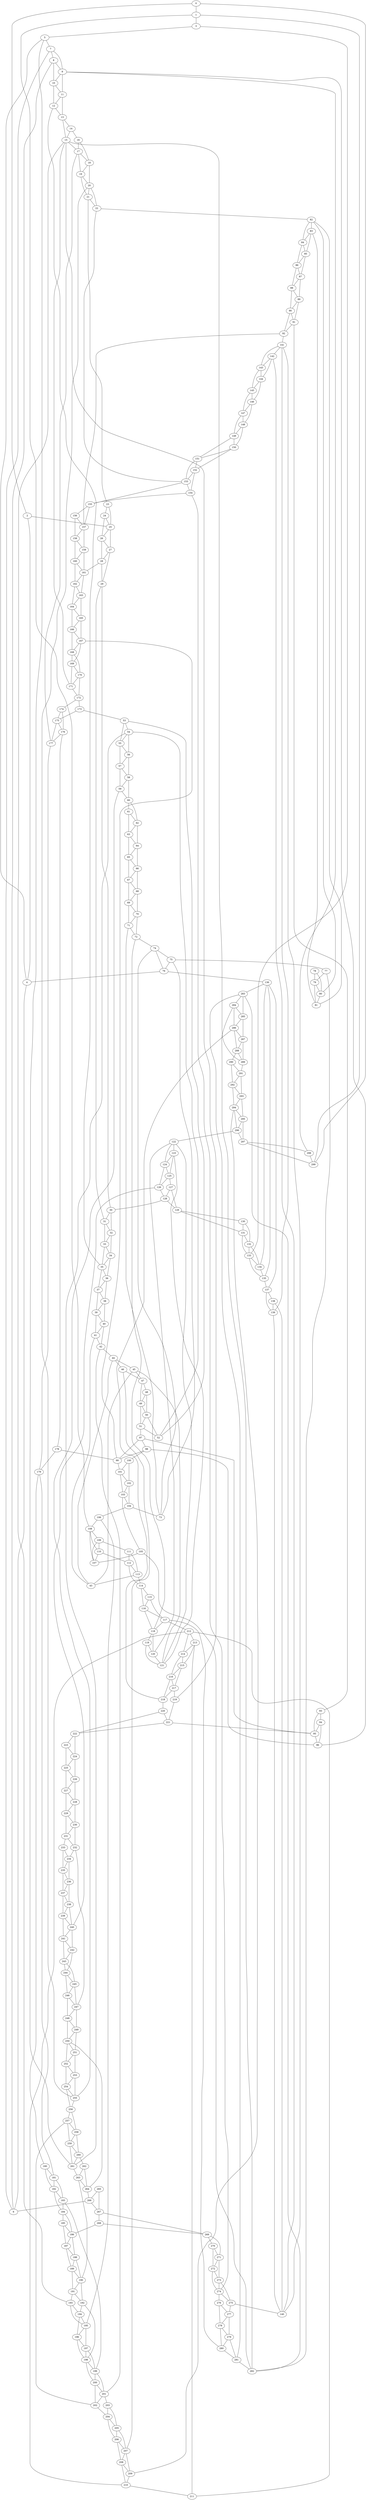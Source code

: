graph G {
0;
1;
2;
3;
4;
5;
6;
7;
8;
9;
10;
11;
12;
13;
14;
15;
16;
17;
18;
19;
20;
21;
22;
23;
24;
25;
26;
27;
28;
29;
30;
31;
32;
33;
34;
35;
36;
37;
38;
39;
40;
41;
42;
43;
44;
45;
46;
47;
48;
49;
50;
51;
52;
53;
54;
55;
56;
57;
58;
59;
60;
61;
62;
63;
64;
65;
66;
67;
68;
69;
70;
71;
72;
73;
74;
75;
76;
77;
78;
79;
80;
81;
82;
83;
84;
85;
86;
87;
88;
89;
90;
91;
92;
93;
94;
95;
96;
97;
98;
99;
100;
101;
102;
103;
104;
105;
106;
107;
108;
109;
110;
111;
112;
113;
114;
115;
116;
117;
118;
119;
120;
121;
122;
123;
124;
125;
126;
127;
128;
129;
130;
131;
132;
133;
134;
135;
136;
137;
138;
139;
140;
141;
142;
143;
144;
145;
146;
147;
148;
149;
150;
151;
152;
153;
154;
155;
156;
157;
158;
159;
160;
161;
162;
163;
164;
165;
166;
167;
168;
169;
170;
171;
172;
173;
174;
175;
176;
177;
178;
179;
180;
181;
182;
183;
184;
185;
186;
187;
188;
189;
190;
191;
192;
193;
194;
195;
196;
197;
198;
199;
200;
201;
202;
203;
204;
205;
206;
207;
208;
209;
210;
211;
212;
213;
214;
215;
216;
217;
218;
219;
220;
221;
222;
223;
224;
225;
226;
227;
228;
229;
230;
231;
232;
233;
234;
235;
236;
237;
238;
239;
240;
241;
242;
243;
244;
245;
246;
247;
248;
249;
250;
251;
252;
253;
254;
255;
256;
257;
258;
259;
260;
261;
262;
263;
264;
265;
266;
267;
268;
269;
270;
271;
272;
273;
274;
275;
276;
277;
278;
279;
280;
281;
282;
283;
284;
285;
286;
287;
288;
289;
290;
291;
292;
293;
294;
295;
296;
297;
298;
299;
0--1  [weight=1];
0--2  [weight=1];
1--3  [weight=1];
2--4  [weight=1];
3--5  [weight=1];
4--5  [weight=1];
4--6  [weight=1];
5--7  [weight=1];
6--7  [weight=1];
6--8  [weight=1];
7--8  [weight=1];
7--9  [weight=1];
8--9  [weight=1];
8--10  [weight=1];
9--10  [weight=1];
9--11  [weight=1];
10--11  [weight=1];
10--12  [weight=1];
11--12  [weight=1];
11--13  [weight=1];
12--13  [weight=1];
13--14  [weight=1];
13--15  [weight=1];
14--15  [weight=1];
14--16  [weight=1];
15--17  [weight=1];
16--17  [weight=1];
16--18  [weight=1];
17--18  [weight=1];
17--19  [weight=1];
18--19  [weight=1];
18--20  [weight=1];
19--20  [weight=1];
19--21  [weight=1];
20--21  [weight=1];
20--22  [weight=1];
21--22  [weight=1];
21--23  [weight=1];
23--24  [weight=1];
23--25  [weight=1];
24--25  [weight=1];
24--26  [weight=1];
25--26  [weight=1];
25--27  [weight=1];
26--27  [weight=1];
26--28  [weight=1];
27--28  [weight=1];
27--29  [weight=1];
28--29  [weight=1];
29--30  [weight=1];
29--31  [weight=1];
30--31  [weight=1];
30--32  [weight=1];
31--32  [weight=1];
31--33  [weight=1];
32--33  [weight=1];
32--34  [weight=1];
33--34  [weight=1];
33--35  [weight=1];
34--35  [weight=1];
34--36  [weight=1];
35--36  [weight=1];
35--37  [weight=1];
36--37  [weight=1];
36--38  [weight=1];
37--38  [weight=1];
37--39  [weight=1];
38--39  [weight=1];
38--40  [weight=1];
39--40  [weight=1];
39--41  [weight=1];
40--41  [weight=1];
40--42  [weight=1];
41--42  [weight=1];
41--43  [weight=1];
42--44  [weight=1];
43--44  [weight=1];
43--45  [weight=1];
44--45  [weight=1];
44--46  [weight=1];
45--47  [weight=1];
46--47  [weight=1];
47--48  [weight=1];
47--49  [weight=1];
48--49  [weight=1];
48--50  [weight=1];
49--50  [weight=1];
49--51  [weight=1];
50--51  [weight=1];
50--52  [weight=1];
51--52  [weight=1];
52--53  [weight=1];
52--54  [weight=1];
53--54  [weight=1];
53--55  [weight=1];
54--55  [weight=1];
54--56  [weight=1];
55--56  [weight=1];
55--57  [weight=1];
56--57  [weight=1];
56--58  [weight=1];
57--58  [weight=1];
57--59  [weight=1];
58--59  [weight=1];
58--60  [weight=1];
59--60  [weight=1];
60--61  [weight=1];
60--62  [weight=1];
61--62  [weight=1];
61--63  [weight=1];
62--63  [weight=1];
62--64  [weight=1];
63--64  [weight=1];
63--65  [weight=1];
64--65  [weight=1];
64--66  [weight=1];
65--66  [weight=1];
65--67  [weight=1];
66--67  [weight=1];
66--68  [weight=1];
67--68  [weight=1];
67--69  [weight=1];
68--69  [weight=1];
68--70  [weight=1];
69--70  [weight=1];
69--71  [weight=1];
70--71  [weight=1];
70--72  [weight=1];
71--72  [weight=1];
71--73  [weight=1];
72--74  [weight=1];
73--74  [weight=1];
73--75  [weight=1];
74--75  [weight=1];
74--76  [weight=1];
75--76  [weight=1];
75--77  [weight=1];
77--79  [weight=1];
78--79  [weight=1];
78--80  [weight=1];
79--80  [weight=1];
79--81  [weight=1];
80--81  [weight=1];
80--82  [weight=1];
81--82  [weight=1];
81--83  [weight=1];
82--83  [weight=1];
82--84  [weight=1];
83--84  [weight=1];
83--85  [weight=1];
84--85  [weight=1];
84--86  [weight=1];
85--86  [weight=1];
85--87  [weight=1];
86--87  [weight=1];
86--88  [weight=1];
87--88  [weight=1];
87--89  [weight=1];
88--89  [weight=1];
88--90  [weight=1];
89--90  [weight=1];
89--91  [weight=1];
90--91  [weight=1];
90--92  [weight=1];
91--92  [weight=1];
91--93  [weight=1];
93--94  [weight=1];
93--95  [weight=1];
94--95  [weight=1];
94--96  [weight=1];
95--96  [weight=1];
95--97  [weight=1];
96--98  [weight=1];
97--98  [weight=1];
97--99  [weight=1];
98--99  [weight=1];
98--100  [weight=1];
99--101  [weight=1];
100--101  [weight=1];
100--102  [weight=1];
101--102  [weight=1];
101--103  [weight=1];
102--103  [weight=1];
102--104  [weight=1];
103--104  [weight=1];
103--105  [weight=1];
104--106  [weight=1];
105--107  [weight=1];
106--108  [weight=1];
107--108  [weight=1];
107--109  [weight=1];
108--109  [weight=1];
108--110  [weight=1];
109--110  [weight=1];
109--111  [weight=1];
110--112  [weight=1];
111--112  [weight=1];
111--113  [weight=1];
112--113  [weight=1];
112--114  [weight=1];
113--114  [weight=1];
114--115  [weight=1];
114--116  [weight=1];
115--116  [weight=1];
115--117  [weight=1];
116--117  [weight=1];
116--118  [weight=1];
117--118  [weight=1];
118--119  [weight=1];
118--120  [weight=1];
119--120  [weight=1];
119--121  [weight=1];
120--121  [weight=1];
120--122  [weight=1];
121--122  [weight=1];
121--123  [weight=1];
122--123  [weight=1];
122--124  [weight=1];
123--124  [weight=1];
123--125  [weight=1];
124--125  [weight=1];
124--126  [weight=1];
125--126  [weight=1];
125--127  [weight=1];
126--128  [weight=1];
127--128  [weight=1];
127--129  [weight=1];
128--129  [weight=1];
129--130  [weight=1];
129--131  [weight=1];
130--131  [weight=1];
130--132  [weight=1];
131--132  [weight=1];
131--133  [weight=1];
132--133  [weight=1];
132--134  [weight=1];
133--134  [weight=1];
133--135  [weight=1];
134--135  [weight=1];
134--136  [weight=1];
135--136  [weight=1];
135--137  [weight=1];
136--137  [weight=1];
137--138  [weight=1];
137--139  [weight=1];
138--139  [weight=1];
138--140  [weight=1];
139--140  [weight=1];
139--141  [weight=1];
140--141  [weight=1];
140--142  [weight=1];
141--142  [weight=1];
141--143  [weight=1];
142--143  [weight=1];
142--144  [weight=1];
143--144  [weight=1];
143--145  [weight=1];
144--145  [weight=1];
144--146  [weight=1];
145--146  [weight=1];
145--147  [weight=1];
146--147  [weight=1];
146--148  [weight=1];
147--148  [weight=1];
147--149  [weight=1];
148--149  [weight=1];
148--150  [weight=1];
149--150  [weight=1];
149--151  [weight=1];
150--151  [weight=1];
150--152  [weight=1];
151--152  [weight=1];
151--153  [weight=1];
152--153  [weight=1];
152--154  [weight=1];
153--154  [weight=1];
153--155  [weight=1];
154--155  [weight=1];
155--156  [weight=1];
155--157  [weight=1];
156--157  [weight=1];
156--158  [weight=1];
157--158  [weight=1];
157--159  [weight=1];
158--159  [weight=1];
158--160  [weight=1];
159--160  [weight=1];
159--161  [weight=1];
160--161  [weight=1];
160--162  [weight=1];
161--162  [weight=1];
161--163  [weight=1];
162--163  [weight=1];
162--164  [weight=1];
163--164  [weight=1];
163--165  [weight=1];
164--165  [weight=1];
164--166  [weight=1];
165--166  [weight=1];
165--167  [weight=1];
166--167  [weight=1];
166--168  [weight=1];
167--168  [weight=1];
167--169  [weight=1];
168--169  [weight=1];
168--170  [weight=1];
169--170  [weight=1];
169--171  [weight=1];
170--171  [weight=1];
170--172  [weight=1];
171--172  [weight=1];
172--173  [weight=1];
172--174  [weight=1];
173--175  [weight=1];
174--175  [weight=1];
174--176  [weight=1];
175--176  [weight=1];
175--177  [weight=1];
176--177  [weight=1];
176--178  [weight=1];
177--179  [weight=1];
178--179  [weight=1];
179--180  [weight=1];
179--181  [weight=1];
180--181  [weight=1];
180--182  [weight=1];
181--182  [weight=1];
181--183  [weight=1];
182--183  [weight=1];
182--184  [weight=1];
183--184  [weight=1];
184--185  [weight=1];
184--186  [weight=1];
185--186  [weight=1];
185--187  [weight=1];
186--187  [weight=1];
186--188  [weight=1];
187--188  [weight=1];
187--189  [weight=1];
188--189  [weight=1];
188--190  [weight=1];
189--190  [weight=1];
189--191  [weight=1];
190--191  [weight=1];
190--192  [weight=1];
191--192  [weight=1];
191--193  [weight=1];
192--194  [weight=1];
193--194  [weight=1];
193--195  [weight=1];
194--195  [weight=1];
194--196  [weight=1];
195--196  [weight=1];
195--197  [weight=1];
196--197  [weight=1];
196--198  [weight=1];
197--198  [weight=1];
197--199  [weight=1];
198--199  [weight=1];
198--200  [weight=1];
199--200  [weight=1];
199--201  [weight=1];
200--201  [weight=1];
200--202  [weight=1];
201--202  [weight=1];
201--203  [weight=1];
202--204  [weight=1];
203--204  [weight=1];
203--205  [weight=1];
204--205  [weight=1];
204--206  [weight=1];
205--206  [weight=1];
205--207  [weight=1];
206--207  [weight=1];
206--208  [weight=1];
207--208  [weight=1];
207--209  [weight=1];
208--209  [weight=1];
208--210  [weight=1];
209--210  [weight=1];
210--211  [weight=1];
210--212  [weight=1];
211--212  [weight=1];
211--213  [weight=1];
212--213  [weight=1];
212--214  [weight=1];
213--214  [weight=1];
213--215  [weight=1];
214--215  [weight=1];
214--216  [weight=1];
215--216  [weight=1];
215--217  [weight=1];
216--217  [weight=1];
216--218  [weight=1];
217--218  [weight=1];
217--219  [weight=1];
218--220  [weight=1];
219--221  [weight=1];
220--221  [weight=1];
220--222  [weight=1];
221--222  [weight=1];
222--223  [weight=1];
222--224  [weight=1];
223--224  [weight=1];
223--225  [weight=1];
224--225  [weight=1];
224--226  [weight=1];
225--226  [weight=1];
225--227  [weight=1];
226--227  [weight=1];
226--228  [weight=1];
227--228  [weight=1];
227--229  [weight=1];
228--229  [weight=1];
228--230  [weight=1];
229--230  [weight=1];
229--231  [weight=1];
230--231  [weight=1];
230--232  [weight=1];
231--232  [weight=1];
231--233  [weight=1];
232--234  [weight=1];
233--234  [weight=1];
233--235  [weight=1];
234--235  [weight=1];
234--236  [weight=1];
235--236  [weight=1];
235--237  [weight=1];
236--237  [weight=1];
236--238  [weight=1];
237--238  [weight=1];
237--239  [weight=1];
238--239  [weight=1];
238--240  [weight=1];
239--240  [weight=1];
239--241  [weight=1];
240--241  [weight=1];
240--242  [weight=1];
241--242  [weight=1];
241--243  [weight=1];
242--243  [weight=1];
242--244  [weight=1];
243--244  [weight=1];
243--245  [weight=1];
244--245  [weight=1];
244--246  [weight=1];
245--246  [weight=1];
245--247  [weight=1];
246--247  [weight=1];
246--248  [weight=1];
247--248  [weight=1];
247--249  [weight=1];
248--249  [weight=1];
248--250  [weight=1];
249--250  [weight=1];
249--251  [weight=1];
250--251  [weight=1];
250--252  [weight=1];
251--252  [weight=1];
251--253  [weight=1];
252--253  [weight=1];
252--254  [weight=1];
253--254  [weight=1];
253--255  [weight=1];
254--255  [weight=1];
254--256  [weight=1];
255--256  [weight=1];
256--257  [weight=1];
256--258  [weight=1];
257--258  [weight=1];
257--259  [weight=1];
258--259  [weight=1];
258--260  [weight=1];
259--260  [weight=1];
259--261  [weight=1];
260--261  [weight=1];
260--262  [weight=1];
261--263  [weight=1];
262--263  [weight=1];
262--264  [weight=1];
263--264  [weight=1];
264--266  [weight=1];
265--266  [weight=1];
265--267  [weight=1];
266--267  [weight=1];
267--268  [weight=1];
267--269  [weight=1];
268--269  [weight=1];
269--270  [weight=1];
269--271  [weight=1];
270--271  [weight=1];
270--272  [weight=1];
271--272  [weight=1];
271--273  [weight=1];
272--273  [weight=1];
272--274  [weight=1];
273--274  [weight=1];
273--275  [weight=1];
274--275  [weight=1];
274--276  [weight=1];
275--277  [weight=1];
276--277  [weight=1];
276--278  [weight=1];
277--278  [weight=1];
277--279  [weight=1];
278--279  [weight=1];
278--280  [weight=1];
279--280  [weight=1];
279--281  [weight=1];
280--281  [weight=1];
281--282  [weight=1];
281--283  [weight=1];
282--283  [weight=1];
282--284  [weight=1];
283--284  [weight=1];
283--285  [weight=1];
284--285  [weight=1];
284--286  [weight=1];
285--286  [weight=1];
285--287  [weight=1];
286--287  [weight=1];
286--288  [weight=1];
287--288  [weight=1];
287--289  [weight=1];
288--289  [weight=1];
288--290  [weight=1];
289--291  [weight=1];
290--291  [weight=1];
290--292  [weight=1];
291--292  [weight=1];
291--293  [weight=1];
292--293  [weight=1];
292--294  [weight=1];
293--294  [weight=1];
293--295  [weight=1];
294--295  [weight=1];
294--296  [weight=1];
295--296  [weight=1];
295--297  [weight=1];
296--297  [weight=1];
297--298  [weight=1];
297--299  [weight=1];
298--299  [weight=1];
299--0  [weight=1];
299--1  [weight=1];
1--108  [weight=1];
2--25  [weight=1];
3--133  [weight=1];
5--261  [weight=1];
12--35  [weight=1];
15--193  [weight=1];
22--82  [weight=1];
22--153  [weight=1];
28--161  [weight=1];
42--201  [weight=1];
45--121  [weight=1];
46--207  [weight=1];
51--97  [weight=1];
59--255  [weight=1];
72--118  [weight=1];
76--4  [weight=1];
76--136  [weight=1];
77--282  [weight=1];
92--157  [weight=1];
92--141  [weight=1];
96--9  [weight=1];
99--167  [weight=1];
104--73  [weight=1];
105--282  [weight=1];
106--195  [weight=1];
110--107  [weight=1];
113--43  [weight=1];
117--212  [weight=1];
126--240  [weight=1];
128--30  [weight=1];
136--283  [weight=1];
154--274  [weight=1];
171--15  [weight=1];
173--53  [weight=1];
177--17  [weight=1];
178--99  [weight=1];
183--199  [weight=1];
192--198  [weight=1];
202--257  [weight=1];
209--294  [weight=1];
218--286  [weight=1];
219--15  [weight=1];
221--95  [weight=1];
232--247  [weight=1];
255--20  [weight=1];
261--54  [weight=1];
263--190  [weight=1];
264--250  [weight=1];
266--6  [weight=1];
268--186  [weight=1];
275--140  [weight=1];
280--117  [weight=1];
289--15  [weight=1];
296--122  [weight=1];
298--9  [weight=1];
}
